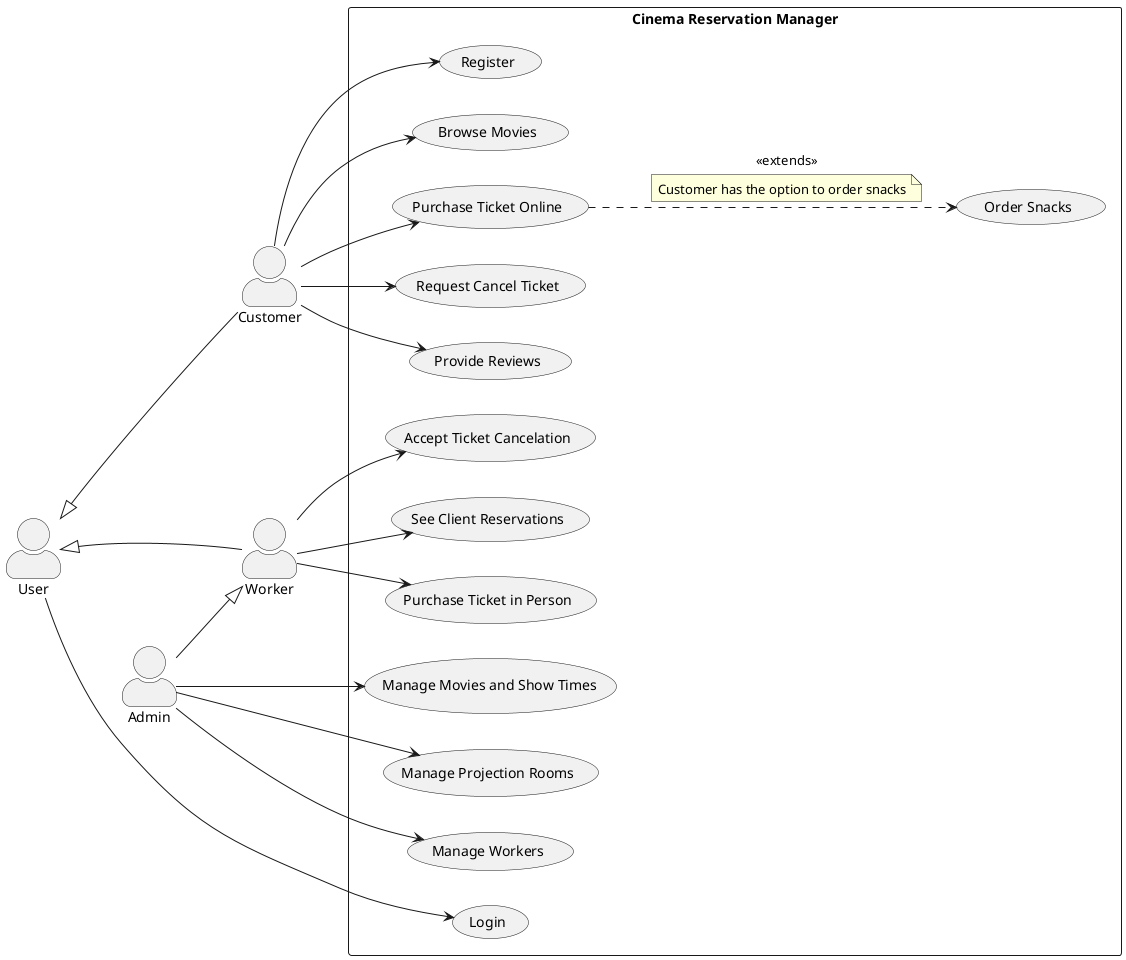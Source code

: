 @startuml
skinparam actorStyle awesome
left to right direction

' Define all actors
actor User as U
actor Customer
actor Worker
actor Admin

' Move "User" behind other actors
U -[hidden]-> Customer
U -[hidden]-> Worker
U -[hidden]-> Admin

' Define generalizations
Customer --|> U
Worker --|> U
Admin --|> Worker

rectangle "Cinema Reservation Manager" {
    (Register) as UC1
    (Login) as UC2
    (Browse Movies) as UC3
    (Purchase Ticket Online) as UC4
    (Order Snacks) as UC5
    (Request Cancel Ticket) as UC6
    (Accept Ticket Cancelation) as UC15
    (Provide Reviews) as UC7
    (See Client Reservations) as UC8
    (Manage Movies and Show Times) as UC10
    (Manage Projection Rooms) as UC11
   ' (Generate Revenue Report) as UC12
    (Manage Workers) as UC13
    (Purchase Ticket in Person) as UC14

    ' User interactions
    U --> UC2

    ' Customer interactions
    Customer --> UC1
    Customer --> UC3
    Customer --> UC4
    Customer --> UC6
    Customer --> UC7

    ' Worker interactions
    Worker --> UC8
    Worker --> UC14
    Worker --> UC15

    ' Extend relationship for ordering snacks
    UC4 ..> UC5 : <<extends>>
    note on link
       Customer has the option to order snacks
    end note

    ' Admin interactions
    Admin --> UC10
    Admin --> UC11
 '   Admin --> UC12
    Admin --> UC13
}
@enduml